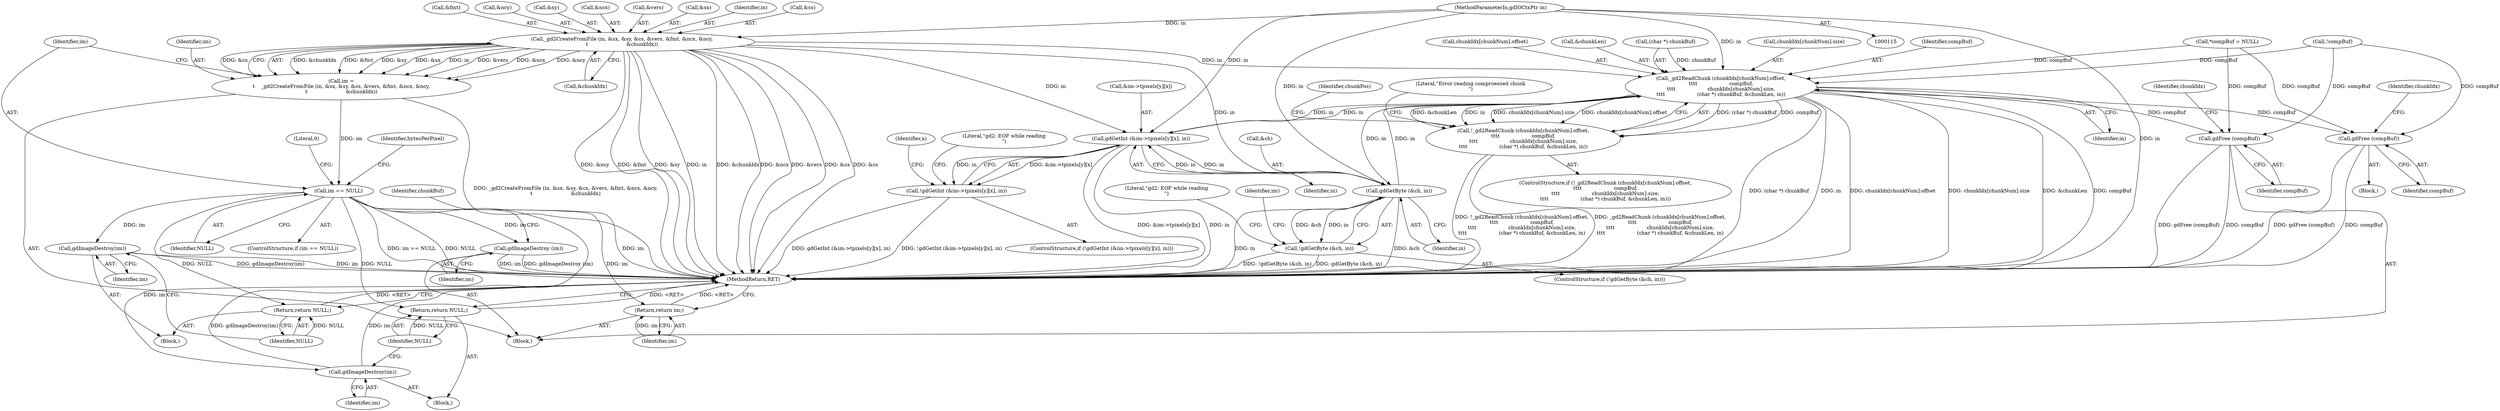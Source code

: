 digraph "0_libgd_fe9ed49dafa993e3af96b6a5a589efeea9bfb36f@pointer" {
"1000168" [label="(Call,_gd2CreateFromFile (in, &sx, &sy, &cs, &vers, &fmt, &ncx, &ncy,\n\t                        &chunkIdx))"];
"1000116" [label="(MethodParameterIn,gdIOCtxPtr in)"];
"1000166" [label="(Call,im =\n\t    _gd2CreateFromFile (in, &sx, &sy, &cs, &vers, &fmt, &ncx, &ncy,\n\t                        &chunkIdx))"];
"1000187" [label="(Call,im == NULL)"];
"1000424" [label="(Call,gdImageDestroy(im))"];
"1000426" [label="(Return,return NULL;)"];
"1000440" [label="(Call,gdImageDestroy(im))"];
"1000442" [label="(Return,return NULL;)"];
"1000547" [label="(Return,return im;)"];
"1000550" [label="(Call,gdImageDestroy (im))"];
"1000331" [label="(Call,_gd2ReadChunk (chunkIdx[chunkNum].offset,\n\t\t\t\t                    compBuf,\n\t\t\t\t                    chunkIdx[chunkNum].size,\n\t\t\t\t                    (char *) chunkBuf, &chunkLen, in))"];
"1000330" [label="(Call,!_gd2ReadChunk (chunkIdx[chunkNum].offset,\n\t\t\t\t                    compBuf,\n\t\t\t\t                    chunkIdx[chunkNum].size,\n\t\t\t\t                    (char *) chunkBuf, &chunkLen, in))"];
"1000411" [label="(Call,gdGetInt (&im->tpixels[y][x], in))"];
"1000410" [label="(Call,!gdGetInt (&im->tpixels[y][x], in))"];
"1000433" [label="(Call,gdGetByte (&ch, in))"];
"1000432" [label="(Call,!gdGetByte (&ch, in))"];
"1000540" [label="(Call,gdFree (compBuf))"];
"1000560" [label="(Call,gdFree (compBuf))"];
"1000337" [label="(Identifier,compBuf)"];
"1000264" [label="(Call,!compBuf)"];
"1000162" [label="(Call,*compBuf = NULL)"];
"1000180" [label="(Call,&ncx)"];
"1000329" [label="(ControlStructure,if (!_gd2ReadChunk (chunkIdx[chunkNum].offset,\n\t\t\t\t                    compBuf,\n\t\t\t\t                    chunkIdx[chunkNum].size,\n\t\t\t\t                    (char *) chunkBuf, &chunkLen, in)))"];
"1000194" [label="(Identifier,bytesPerPixel)"];
"1000116" [label="(MethodParameterIn,gdIOCtxPtr in)"];
"1000332" [label="(Call,chunkIdx[chunkNum].offset)"];
"1000420" [label="(Identifier,in)"];
"1000176" [label="(Call,&vers)"];
"1000411" [label="(Call,gdGetInt (&im->tpixels[y][x], in))"];
"1000540" [label="(Call,gdFree (compBuf))"];
"1000427" [label="(Identifier,NULL)"];
"1000434" [label="(Call,&ch)"];
"1000561" [label="(Identifier,compBuf)"];
"1000167" [label="(Identifier,im)"];
"1000426" [label="(Return,return NULL;)"];
"1000436" [label="(Identifier,in)"];
"1000170" [label="(Call,&sx)"];
"1000421" [label="(Block,)"];
"1000331" [label="(Call,_gd2ReadChunk (chunkIdx[chunkNum].offset,\n\t\t\t\t                    compBuf,\n\t\t\t\t                    chunkIdx[chunkNum].size,\n\t\t\t\t                    (char *) chunkBuf, &chunkLen, in))"];
"1000330" [label="(Call,!_gd2ReadChunk (chunkIdx[chunkNum].offset,\n\t\t\t\t                    compBuf,\n\t\t\t\t                    chunkIdx[chunkNum].size,\n\t\t\t\t                    (char *) chunkBuf, &chunkLen, in))"];
"1000169" [label="(Identifier,in)"];
"1000189" [label="(Identifier,NULL)"];
"1000412" [label="(Call,&im->tpixels[y][x])"];
"1000402" [label="(Identifier,x)"];
"1000187" [label="(Call,im == NULL)"];
"1000563" [label="(Identifier,chunkIdx)"];
"1000553" [label="(Identifier,chunkBuf)"];
"1000174" [label="(Call,&cs)"];
"1000439" [label="(Literal,\"gd2: EOF while reading\n\")"];
"1000433" [label="(Call,gdGetByte (&ch, in))"];
"1000569" [label="(MethodReturn,RET)"];
"1000178" [label="(Call,&fmt)"];
"1000441" [label="(Identifier,im)"];
"1000166" [label="(Call,im =\n\t    _gd2CreateFromFile (in, &sx, &sy, &cs, &vers, &fmt, &ncx, &ncy,\n\t                        &chunkIdx))"];
"1000186" [label="(ControlStructure,if (im == NULL))"];
"1000192" [label="(Literal,0)"];
"1000548" [label="(Identifier,im)"];
"1000541" [label="(Identifier,compBuf)"];
"1000551" [label="(Identifier,im)"];
"1000168" [label="(Call,_gd2CreateFromFile (in, &sx, &sy, &cs, &vers, &fmt, &ncx, &ncy,\n\t                        &chunkIdx))"];
"1000117" [label="(Block,)"];
"1000423" [label="(Literal,\"gd2: EOF while reading\n\")"];
"1000432" [label="(Call,!gdGetByte (&ch, in))"];
"1000346" [label="(Call,&chunkLen)"];
"1000355" [label="(Identifier,chunkPos)"];
"1000559" [label="(Block,)"];
"1000188" [label="(Identifier,im)"];
"1000409" [label="(ControlStructure,if (!gdGetInt (&im->tpixels[y][x], in)))"];
"1000348" [label="(Identifier,in)"];
"1000343" [label="(Call,(char *) chunkBuf)"];
"1000352" [label="(Literal,\"Error reading comproessed chunk\n\")"];
"1000182" [label="(Call,&ncy)"];
"1000172" [label="(Call,&sy)"];
"1000440" [label="(Call,gdImageDestroy(im))"];
"1000442" [label="(Return,return NULL;)"];
"1000424" [label="(Call,gdImageDestroy(im))"];
"1000550" [label="(Call,gdImageDestroy (im))"];
"1000437" [label="(Block,)"];
"1000184" [label="(Call,&chunkIdx)"];
"1000560" [label="(Call,gdFree (compBuf))"];
"1000543" [label="(Identifier,chunkIdx)"];
"1000431" [label="(ControlStructure,if (!gdGetByte (&ch, in)))"];
"1000547" [label="(Return,return im;)"];
"1000425" [label="(Identifier,im)"];
"1000443" [label="(Identifier,NULL)"];
"1000410" [label="(Call,!gdGetInt (&im->tpixels[y][x], in))"];
"1000448" [label="(Identifier,im)"];
"1000338" [label="(Call,chunkIdx[chunkNum].size)"];
"1000168" -> "1000166"  [label="AST: "];
"1000168" -> "1000184"  [label="CFG: "];
"1000169" -> "1000168"  [label="AST: "];
"1000170" -> "1000168"  [label="AST: "];
"1000172" -> "1000168"  [label="AST: "];
"1000174" -> "1000168"  [label="AST: "];
"1000176" -> "1000168"  [label="AST: "];
"1000178" -> "1000168"  [label="AST: "];
"1000180" -> "1000168"  [label="AST: "];
"1000182" -> "1000168"  [label="AST: "];
"1000184" -> "1000168"  [label="AST: "];
"1000166" -> "1000168"  [label="CFG: "];
"1000168" -> "1000569"  [label="DDG: &ncy"];
"1000168" -> "1000569"  [label="DDG: &fmt"];
"1000168" -> "1000569"  [label="DDG: &sy"];
"1000168" -> "1000569"  [label="DDG: in"];
"1000168" -> "1000569"  [label="DDG: &chunkIdx"];
"1000168" -> "1000569"  [label="DDG: &ncx"];
"1000168" -> "1000569"  [label="DDG: &vers"];
"1000168" -> "1000569"  [label="DDG: &sx"];
"1000168" -> "1000569"  [label="DDG: &cs"];
"1000168" -> "1000166"  [label="DDG: &chunkIdx"];
"1000168" -> "1000166"  [label="DDG: &fmt"];
"1000168" -> "1000166"  [label="DDG: &sy"];
"1000168" -> "1000166"  [label="DDG: &sx"];
"1000168" -> "1000166"  [label="DDG: in"];
"1000168" -> "1000166"  [label="DDG: &vers"];
"1000168" -> "1000166"  [label="DDG: &ncx"];
"1000168" -> "1000166"  [label="DDG: &ncy"];
"1000168" -> "1000166"  [label="DDG: &cs"];
"1000116" -> "1000168"  [label="DDG: in"];
"1000168" -> "1000331"  [label="DDG: in"];
"1000168" -> "1000411"  [label="DDG: in"];
"1000168" -> "1000433"  [label="DDG: in"];
"1000116" -> "1000115"  [label="AST: "];
"1000116" -> "1000569"  [label="DDG: in"];
"1000116" -> "1000331"  [label="DDG: in"];
"1000116" -> "1000411"  [label="DDG: in"];
"1000116" -> "1000433"  [label="DDG: in"];
"1000166" -> "1000117"  [label="AST: "];
"1000167" -> "1000166"  [label="AST: "];
"1000188" -> "1000166"  [label="CFG: "];
"1000166" -> "1000569"  [label="DDG: _gd2CreateFromFile (in, &sx, &sy, &cs, &vers, &fmt, &ncx, &ncy,\n\t                        &chunkIdx)"];
"1000166" -> "1000187"  [label="DDG: im"];
"1000187" -> "1000186"  [label="AST: "];
"1000187" -> "1000189"  [label="CFG: "];
"1000188" -> "1000187"  [label="AST: "];
"1000189" -> "1000187"  [label="AST: "];
"1000192" -> "1000187"  [label="CFG: "];
"1000194" -> "1000187"  [label="CFG: "];
"1000187" -> "1000569"  [label="DDG: im"];
"1000187" -> "1000569"  [label="DDG: im == NULL"];
"1000187" -> "1000569"  [label="DDG: NULL"];
"1000187" -> "1000424"  [label="DDG: im"];
"1000187" -> "1000426"  [label="DDG: NULL"];
"1000187" -> "1000440"  [label="DDG: im"];
"1000187" -> "1000442"  [label="DDG: NULL"];
"1000187" -> "1000547"  [label="DDG: im"];
"1000187" -> "1000550"  [label="DDG: im"];
"1000424" -> "1000421"  [label="AST: "];
"1000424" -> "1000425"  [label="CFG: "];
"1000425" -> "1000424"  [label="AST: "];
"1000427" -> "1000424"  [label="CFG: "];
"1000424" -> "1000569"  [label="DDG: im"];
"1000424" -> "1000569"  [label="DDG: gdImageDestroy(im)"];
"1000426" -> "1000421"  [label="AST: "];
"1000426" -> "1000427"  [label="CFG: "];
"1000427" -> "1000426"  [label="AST: "];
"1000569" -> "1000426"  [label="CFG: "];
"1000426" -> "1000569"  [label="DDG: <RET>"];
"1000427" -> "1000426"  [label="DDG: NULL"];
"1000440" -> "1000437"  [label="AST: "];
"1000440" -> "1000441"  [label="CFG: "];
"1000441" -> "1000440"  [label="AST: "];
"1000443" -> "1000440"  [label="CFG: "];
"1000440" -> "1000569"  [label="DDG: gdImageDestroy(im)"];
"1000440" -> "1000569"  [label="DDG: im"];
"1000442" -> "1000437"  [label="AST: "];
"1000442" -> "1000443"  [label="CFG: "];
"1000443" -> "1000442"  [label="AST: "];
"1000569" -> "1000442"  [label="CFG: "];
"1000442" -> "1000569"  [label="DDG: <RET>"];
"1000443" -> "1000442"  [label="DDG: NULL"];
"1000547" -> "1000117"  [label="AST: "];
"1000547" -> "1000548"  [label="CFG: "];
"1000548" -> "1000547"  [label="AST: "];
"1000569" -> "1000547"  [label="CFG: "];
"1000547" -> "1000569"  [label="DDG: <RET>"];
"1000548" -> "1000547"  [label="DDG: im"];
"1000550" -> "1000117"  [label="AST: "];
"1000550" -> "1000551"  [label="CFG: "];
"1000551" -> "1000550"  [label="AST: "];
"1000553" -> "1000550"  [label="CFG: "];
"1000550" -> "1000569"  [label="DDG: gdImageDestroy (im)"];
"1000550" -> "1000569"  [label="DDG: im"];
"1000331" -> "1000330"  [label="AST: "];
"1000331" -> "1000348"  [label="CFG: "];
"1000332" -> "1000331"  [label="AST: "];
"1000337" -> "1000331"  [label="AST: "];
"1000338" -> "1000331"  [label="AST: "];
"1000343" -> "1000331"  [label="AST: "];
"1000346" -> "1000331"  [label="AST: "];
"1000348" -> "1000331"  [label="AST: "];
"1000330" -> "1000331"  [label="CFG: "];
"1000331" -> "1000569"  [label="DDG: (char *) chunkBuf"];
"1000331" -> "1000569"  [label="DDG: in"];
"1000331" -> "1000569"  [label="DDG: chunkIdx[chunkNum].offset"];
"1000331" -> "1000569"  [label="DDG: chunkIdx[chunkNum].size"];
"1000331" -> "1000569"  [label="DDG: &chunkLen"];
"1000331" -> "1000569"  [label="DDG: compBuf"];
"1000331" -> "1000330"  [label="DDG: (char *) chunkBuf"];
"1000331" -> "1000330"  [label="DDG: compBuf"];
"1000331" -> "1000330"  [label="DDG: &chunkLen"];
"1000331" -> "1000330"  [label="DDG: in"];
"1000331" -> "1000330"  [label="DDG: chunkIdx[chunkNum].size"];
"1000331" -> "1000330"  [label="DDG: chunkIdx[chunkNum].offset"];
"1000264" -> "1000331"  [label="DDG: compBuf"];
"1000162" -> "1000331"  [label="DDG: compBuf"];
"1000343" -> "1000331"  [label="DDG: chunkBuf"];
"1000433" -> "1000331"  [label="DDG: in"];
"1000411" -> "1000331"  [label="DDG: in"];
"1000331" -> "1000411"  [label="DDG: in"];
"1000331" -> "1000433"  [label="DDG: in"];
"1000331" -> "1000540"  [label="DDG: compBuf"];
"1000331" -> "1000560"  [label="DDG: compBuf"];
"1000330" -> "1000329"  [label="AST: "];
"1000352" -> "1000330"  [label="CFG: "];
"1000355" -> "1000330"  [label="CFG: "];
"1000330" -> "1000569"  [label="DDG: _gd2ReadChunk (chunkIdx[chunkNum].offset,\n\t\t\t\t                    compBuf,\n\t\t\t\t                    chunkIdx[chunkNum].size,\n\t\t\t\t                    (char *) chunkBuf, &chunkLen, in)"];
"1000330" -> "1000569"  [label="DDG: !_gd2ReadChunk (chunkIdx[chunkNum].offset,\n\t\t\t\t                    compBuf,\n\t\t\t\t                    chunkIdx[chunkNum].size,\n\t\t\t\t                    (char *) chunkBuf, &chunkLen, in)"];
"1000411" -> "1000410"  [label="AST: "];
"1000411" -> "1000420"  [label="CFG: "];
"1000412" -> "1000411"  [label="AST: "];
"1000420" -> "1000411"  [label="AST: "];
"1000410" -> "1000411"  [label="CFG: "];
"1000411" -> "1000569"  [label="DDG: &im->tpixels[y][x]"];
"1000411" -> "1000569"  [label="DDG: in"];
"1000411" -> "1000410"  [label="DDG: &im->tpixels[y][x]"];
"1000411" -> "1000410"  [label="DDG: in"];
"1000433" -> "1000411"  [label="DDG: in"];
"1000411" -> "1000433"  [label="DDG: in"];
"1000410" -> "1000409"  [label="AST: "];
"1000423" -> "1000410"  [label="CFG: "];
"1000402" -> "1000410"  [label="CFG: "];
"1000410" -> "1000569"  [label="DDG: gdGetInt (&im->tpixels[y][x], in)"];
"1000410" -> "1000569"  [label="DDG: !gdGetInt (&im->tpixels[y][x], in)"];
"1000433" -> "1000432"  [label="AST: "];
"1000433" -> "1000436"  [label="CFG: "];
"1000434" -> "1000433"  [label="AST: "];
"1000436" -> "1000433"  [label="AST: "];
"1000432" -> "1000433"  [label="CFG: "];
"1000433" -> "1000569"  [label="DDG: in"];
"1000433" -> "1000569"  [label="DDG: &ch"];
"1000433" -> "1000432"  [label="DDG: &ch"];
"1000433" -> "1000432"  [label="DDG: in"];
"1000432" -> "1000431"  [label="AST: "];
"1000439" -> "1000432"  [label="CFG: "];
"1000448" -> "1000432"  [label="CFG: "];
"1000432" -> "1000569"  [label="DDG: !gdGetByte (&ch, in)"];
"1000432" -> "1000569"  [label="DDG: gdGetByte (&ch, in)"];
"1000540" -> "1000117"  [label="AST: "];
"1000540" -> "1000541"  [label="CFG: "];
"1000541" -> "1000540"  [label="AST: "];
"1000543" -> "1000540"  [label="CFG: "];
"1000540" -> "1000569"  [label="DDG: gdFree (compBuf)"];
"1000540" -> "1000569"  [label="DDG: compBuf"];
"1000264" -> "1000540"  [label="DDG: compBuf"];
"1000162" -> "1000540"  [label="DDG: compBuf"];
"1000560" -> "1000559"  [label="AST: "];
"1000560" -> "1000561"  [label="CFG: "];
"1000561" -> "1000560"  [label="AST: "];
"1000563" -> "1000560"  [label="CFG: "];
"1000560" -> "1000569"  [label="DDG: gdFree (compBuf)"];
"1000560" -> "1000569"  [label="DDG: compBuf"];
"1000264" -> "1000560"  [label="DDG: compBuf"];
"1000162" -> "1000560"  [label="DDG: compBuf"];
}
